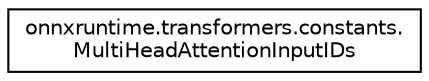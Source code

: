 digraph "Graphical Class Hierarchy"
{
 // LATEX_PDF_SIZE
  edge [fontname="Helvetica",fontsize="10",labelfontname="Helvetica",labelfontsize="10"];
  node [fontname="Helvetica",fontsize="10",shape=record];
  rankdir="LR";
  Node0 [label="onnxruntime.transformers.constants.\lMultiHeadAttentionInputIDs",height=0.2,width=0.4,color="black", fillcolor="white", style="filled",URL="$classonnxruntime_1_1transformers_1_1constants_1_1MultiHeadAttentionInputIDs.html",tooltip=" "];
}
